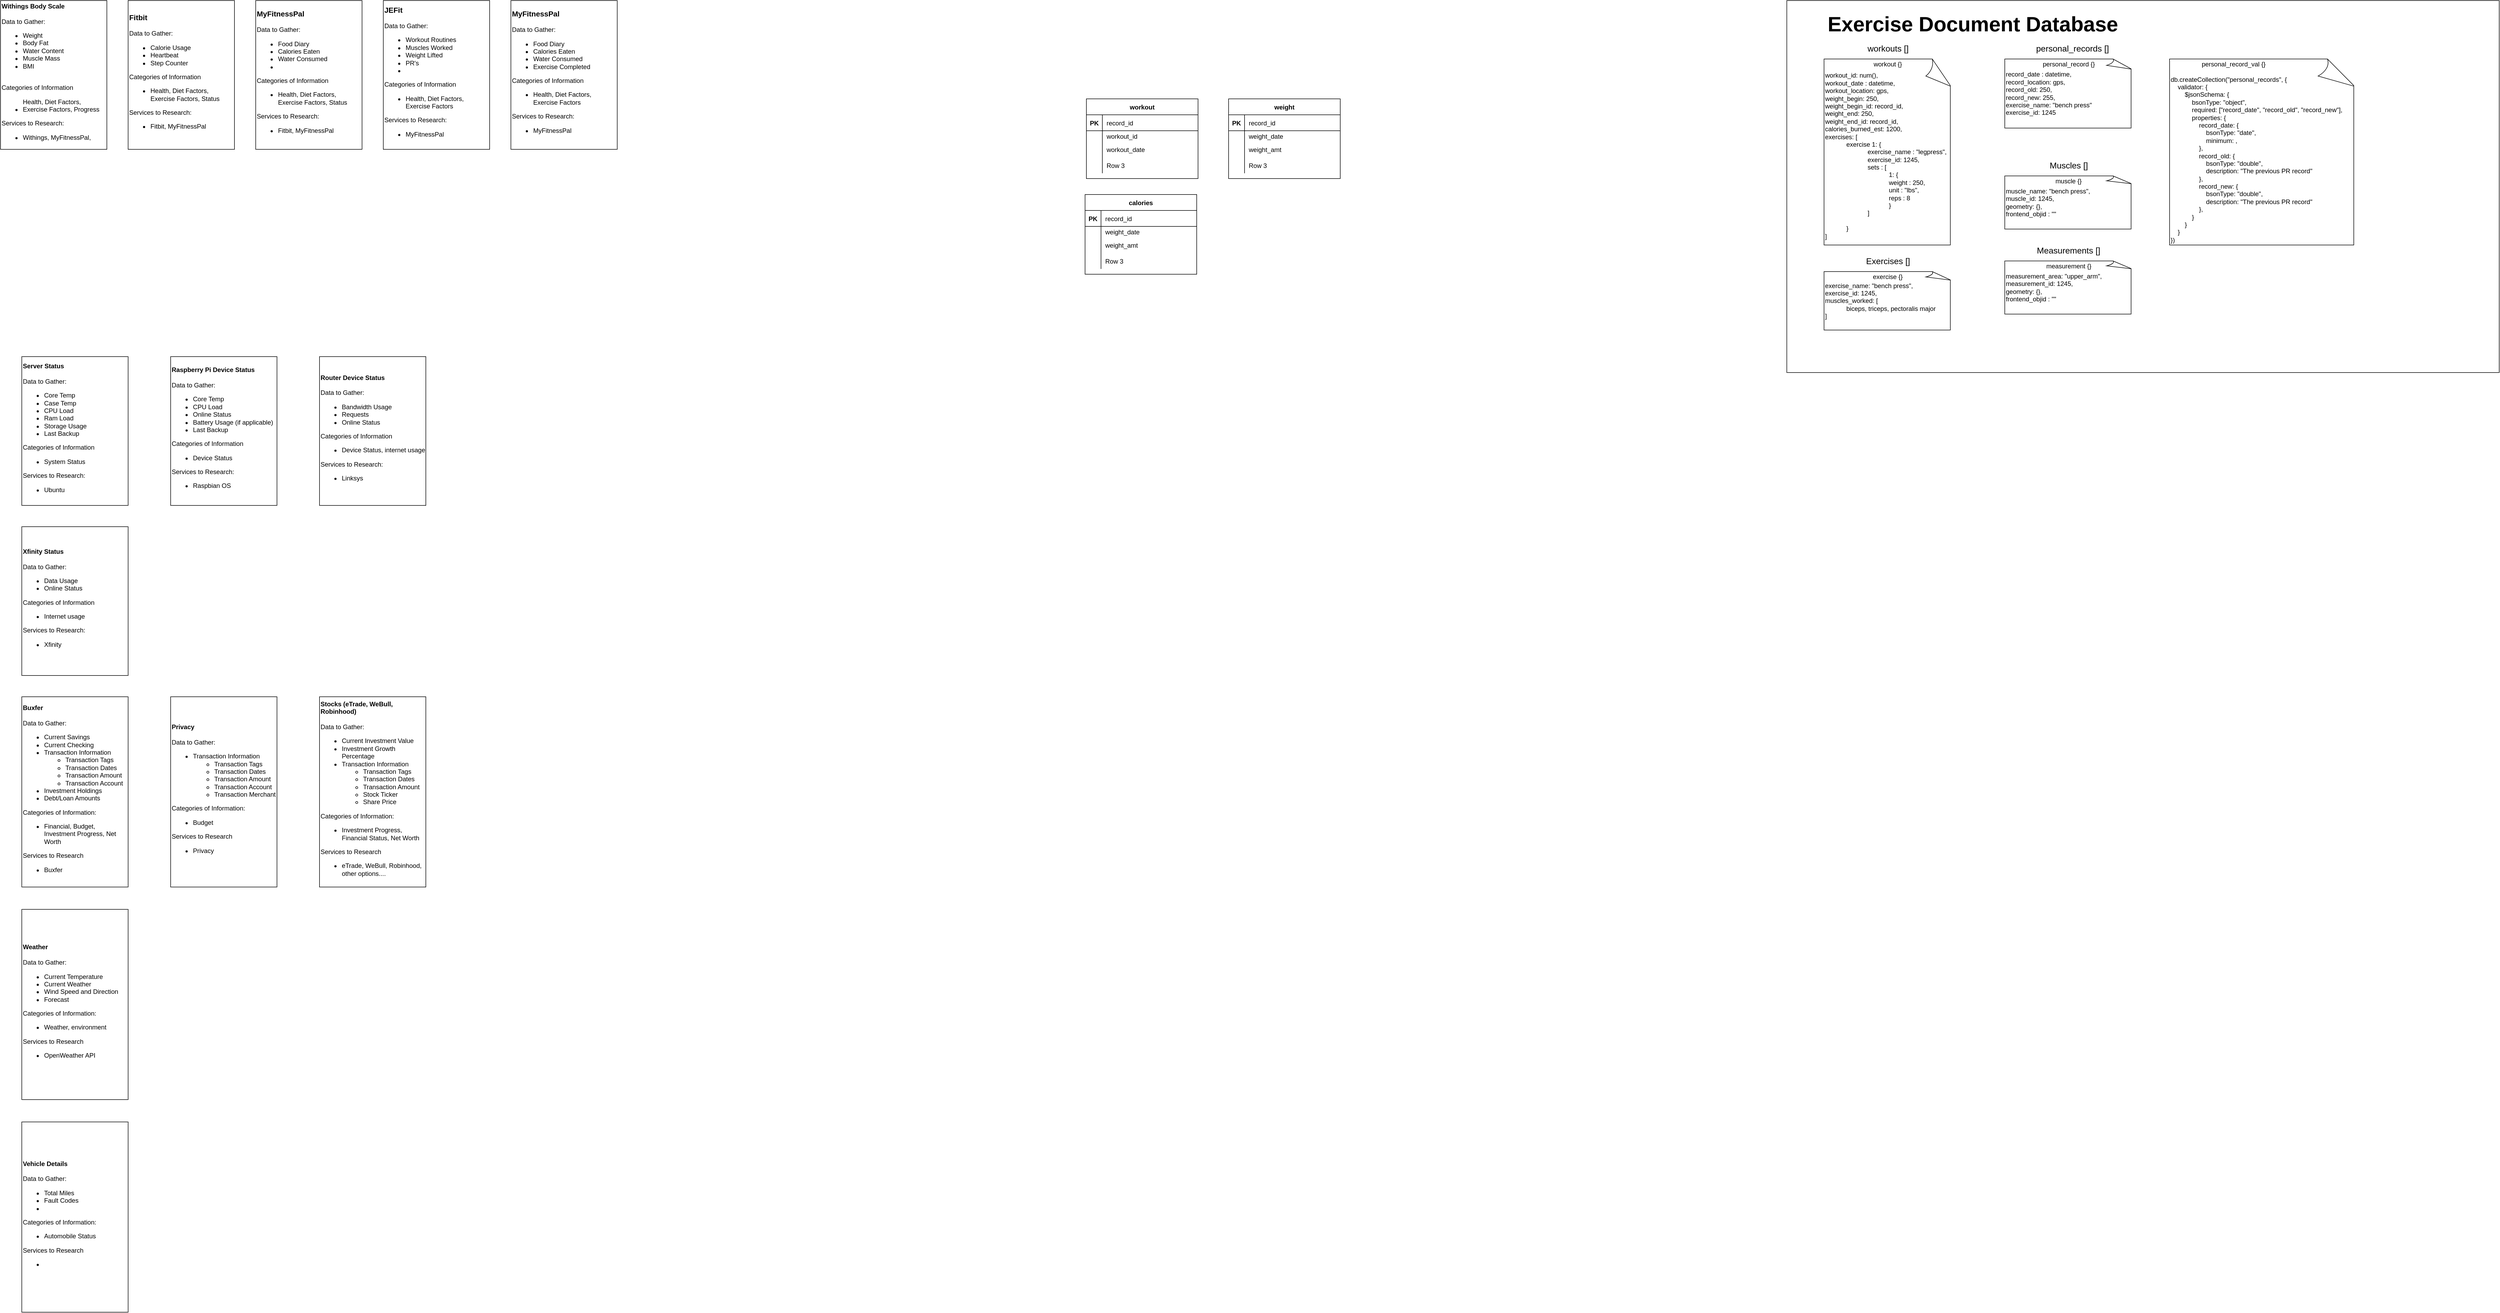 <mxfile version="14.1.5" type="github">
  <diagram id="chUx75y0vAaIqrl9WMwS" name="Page-1">
    <mxGraphModel dx="4103" dy="2082" grid="1" gridSize="10" guides="1" tooltips="1" connect="1" arrows="1" fold="1" page="1" pageScale="1" pageWidth="850" pageHeight="1100" math="0" shadow="0">
      <root>
        <mxCell id="0" />
        <mxCell id="1" parent="0" />
        <mxCell id="q16Zf56dlGf5BPqRnLZV-31" value="" style="rounded=0;whiteSpace=wrap;html=1;" parent="1" vertex="1">
          <mxGeometry x="840" y="-1080" width="1340" height="700" as="geometry" />
        </mxCell>
        <mxCell id="pdMdaDZCg8390fbRViB--1" value="&lt;font style=&quot;font-size: 12px&quot;&gt;&lt;b&gt;Withings Body Scale&lt;/b&gt;&lt;br&gt;&lt;br&gt;Data to Gather:&lt;br&gt;&lt;ul&gt;&lt;li&gt;&lt;font style=&quot;font-size: 12px&quot;&gt;Weight&lt;/font&gt;&lt;/li&gt;&lt;li&gt;Body Fat&lt;/li&gt;&lt;li&gt;Water Content&lt;/li&gt;&lt;li&gt;Muscle Mass&lt;/li&gt;&lt;li&gt;BMI&lt;/li&gt;&lt;/ul&gt;&lt;div&gt;&lt;br&gt;&lt;/div&gt;Categories&lt;span&gt;&amp;nbsp;of Information&lt;/span&gt;&lt;br&gt;&lt;div&gt;&lt;ul&gt;&lt;li&gt;&lt;font style=&quot;font-size: 12px&quot;&gt;&lt;div&gt;Health, Diet Factors, Exercise Factors, Progress&lt;/div&gt;&lt;/font&gt;&lt;/li&gt;&lt;/ul&gt;&lt;div&gt;Services to Research:&lt;/div&gt;&lt;/div&gt;&lt;div&gt;&lt;ul&gt;&lt;li&gt;&lt;font style=&quot;font-size: 12px&quot;&gt;&lt;div&gt;Withings, MyFitnessPal,&amp;nbsp;&lt;/div&gt;&lt;/font&gt;&lt;/li&gt;&lt;/ul&gt;&lt;/div&gt;&lt;/font&gt;" style="rounded=0;whiteSpace=wrap;html=1;align=left;" parent="1" vertex="1">
          <mxGeometry x="-2520" y="-1080" width="200" height="280" as="geometry" />
        </mxCell>
        <mxCell id="pdMdaDZCg8390fbRViB--2" value="&lt;b&gt;Buxfer&lt;br&gt;&lt;/b&gt;&lt;br&gt;Data to Gather:&lt;br&gt;&lt;ul&gt;&lt;li&gt;Current Savings&lt;/li&gt;&lt;li&gt;Current Checking&lt;/li&gt;&lt;li&gt;Transaction Information&lt;/li&gt;&lt;ul&gt;&lt;li&gt;Transaction Tags&lt;/li&gt;&lt;li&gt;Transaction Dates&lt;/li&gt;&lt;li&gt;Transaction Amount&lt;/li&gt;&lt;li&gt;Transaction Account&lt;/li&gt;&lt;/ul&gt;&lt;li&gt;Investment Holdings&lt;/li&gt;&lt;li&gt;Debt/Loan Amounts&lt;/li&gt;&lt;/ul&gt;&lt;div&gt;Categories of Information:&lt;/div&gt;&lt;div&gt;&lt;ul&gt;&lt;li&gt;Financial, Budget, Investment Progress, Net Worth&lt;/li&gt;&lt;/ul&gt;&lt;div&gt;Services to Research&lt;/div&gt;&lt;/div&gt;&lt;div&gt;&lt;ul&gt;&lt;li&gt;Buxfer&lt;/li&gt;&lt;/ul&gt;&lt;/div&gt;" style="rounded=0;whiteSpace=wrap;html=1;align=left;" parent="1" vertex="1">
          <mxGeometry x="-2480" y="230" width="200" height="358" as="geometry" />
        </mxCell>
        <mxCell id="pdMdaDZCg8390fbRViB--3" value="&lt;b&gt;&lt;font style=&quot;font-size: 14px&quot;&gt;Fitbit&lt;/font&gt;&lt;/b&gt;&lt;br&gt;&lt;br&gt;Data to Gather:&lt;br&gt;&lt;ul&gt;&lt;li&gt;Calorie Usage&lt;/li&gt;&lt;li&gt;Heartbeat&lt;/li&gt;&lt;li&gt;Step Counter&lt;/li&gt;&lt;/ul&gt;&lt;div&gt;Categories of Information&lt;/div&gt;&lt;div&gt;&lt;ul&gt;&lt;li&gt;Health, Diet Factors, Exercise Factors, Status&lt;/li&gt;&lt;/ul&gt;&lt;div&gt;Services to Research:&lt;/div&gt;&lt;/div&gt;&lt;div&gt;&lt;ul&gt;&lt;li&gt;Fitbit, MyFitnessPal&lt;/li&gt;&lt;/ul&gt;&lt;/div&gt;" style="rounded=0;whiteSpace=wrap;html=1;align=left;" parent="1" vertex="1">
          <mxGeometry x="-2280" y="-1080" width="200" height="280" as="geometry" />
        </mxCell>
        <mxCell id="q16Zf56dlGf5BPqRnLZV-1" value="&lt;b&gt;Privacy&lt;br&gt;&lt;/b&gt;&lt;br&gt;Data to Gather:&lt;br&gt;&lt;ul&gt;&lt;li&gt;Transaction Information&lt;/li&gt;&lt;ul&gt;&lt;li&gt;Transaction Tags&lt;/li&gt;&lt;li&gt;Transaction Dates&lt;/li&gt;&lt;li&gt;Transaction Amount&lt;/li&gt;&lt;li&gt;Transaction Account&lt;/li&gt;&lt;li&gt;Transaction Merchant&lt;/li&gt;&lt;/ul&gt;&lt;/ul&gt;&lt;div&gt;Categories of Information:&lt;/div&gt;&lt;div&gt;&lt;ul&gt;&lt;li&gt;Budget&lt;/li&gt;&lt;/ul&gt;&lt;div&gt;Services to Research&lt;/div&gt;&lt;/div&gt;&lt;div&gt;&lt;ul&gt;&lt;li&gt;Privacy&lt;/li&gt;&lt;/ul&gt;&lt;/div&gt;" style="rounded=0;whiteSpace=wrap;html=1;align=left;" parent="1" vertex="1">
          <mxGeometry x="-2200" y="230" width="200" height="358" as="geometry" />
        </mxCell>
        <mxCell id="q16Zf56dlGf5BPqRnLZV-2" value="&lt;b&gt;Stocks (eTrade, WeBull, Robinhood)&lt;br&gt;&lt;/b&gt;&lt;br&gt;Data to Gather:&lt;br&gt;&lt;ul&gt;&lt;li&gt;Current Investment Value&lt;/li&gt;&lt;li&gt;Investment Growth Percentage&lt;/li&gt;&lt;li&gt;Transaction Information&lt;/li&gt;&lt;ul&gt;&lt;li&gt;Transaction Tags&lt;/li&gt;&lt;li&gt;Transaction Dates&lt;/li&gt;&lt;li&gt;Transaction Amount&lt;/li&gt;&lt;li&gt;Stock Ticker&lt;/li&gt;&lt;li&gt;Share Price&lt;/li&gt;&lt;/ul&gt;&lt;/ul&gt;&lt;div&gt;Categories of Information:&lt;/div&gt;&lt;div&gt;&lt;ul&gt;&lt;li&gt;Investment Progress, Financial Status, Net Worth&lt;/li&gt;&lt;/ul&gt;&lt;div&gt;Services to Research&lt;/div&gt;&lt;/div&gt;&lt;div&gt;&lt;ul&gt;&lt;li&gt;eTrade, WeBull, Robinhood, other options....&lt;/li&gt;&lt;/ul&gt;&lt;/div&gt;" style="rounded=0;whiteSpace=wrap;html=1;align=left;" parent="1" vertex="1">
          <mxGeometry x="-1920" y="230" width="200" height="358" as="geometry" />
        </mxCell>
        <mxCell id="q16Zf56dlGf5BPqRnLZV-14" value="workout" style="shape=table;startSize=30;container=1;collapsible=1;childLayout=tableLayout;fixedRows=1;rowLines=0;fontStyle=1;align=center;resizeLast=1;" parent="1" vertex="1">
          <mxGeometry x="-477.5" y="-895" width="210" height="150" as="geometry" />
        </mxCell>
        <mxCell id="q16Zf56dlGf5BPqRnLZV-15" value="" style="shape=partialRectangle;collapsible=0;dropTarget=0;pointerEvents=0;fillColor=none;top=0;left=0;bottom=1;right=0;points=[[0,0.5],[1,0.5]];portConstraint=eastwest;" parent="q16Zf56dlGf5BPqRnLZV-14" vertex="1">
          <mxGeometry y="30" width="210" height="30" as="geometry" />
        </mxCell>
        <mxCell id="q16Zf56dlGf5BPqRnLZV-16" value="PK" style="shape=partialRectangle;connectable=0;fillColor=none;top=0;left=0;bottom=0;right=0;fontStyle=1;overflow=hidden;" parent="q16Zf56dlGf5BPqRnLZV-15" vertex="1">
          <mxGeometry width="30" height="30" as="geometry" />
        </mxCell>
        <mxCell id="q16Zf56dlGf5BPqRnLZV-17" value="record_id" style="shape=partialRectangle;connectable=0;fillColor=none;top=0;left=0;bottom=0;right=0;align=left;spacingLeft=6;fontStyle=0;overflow=hidden;" parent="q16Zf56dlGf5BPqRnLZV-15" vertex="1">
          <mxGeometry x="30" width="180" height="30" as="geometry" />
        </mxCell>
        <mxCell id="q16Zf56dlGf5BPqRnLZV-18" value="" style="shape=partialRectangle;collapsible=0;dropTarget=0;pointerEvents=0;fillColor=none;top=0;left=0;bottom=0;right=0;points=[[0,0.5],[1,0.5]];portConstraint=eastwest;" parent="q16Zf56dlGf5BPqRnLZV-14" vertex="1">
          <mxGeometry y="60" width="210" height="20" as="geometry" />
        </mxCell>
        <mxCell id="q16Zf56dlGf5BPqRnLZV-19" value="" style="shape=partialRectangle;connectable=0;fillColor=none;top=0;left=0;bottom=0;right=0;editable=1;overflow=hidden;" parent="q16Zf56dlGf5BPqRnLZV-18" vertex="1">
          <mxGeometry width="30" height="20" as="geometry" />
        </mxCell>
        <mxCell id="q16Zf56dlGf5BPqRnLZV-20" value="workout_id" style="shape=partialRectangle;connectable=0;fillColor=none;top=0;left=0;bottom=0;right=0;align=left;spacingLeft=6;overflow=hidden;" parent="q16Zf56dlGf5BPqRnLZV-18" vertex="1">
          <mxGeometry x="30" width="180" height="20" as="geometry" />
        </mxCell>
        <mxCell id="q16Zf56dlGf5BPqRnLZV-21" value="" style="shape=partialRectangle;collapsible=0;dropTarget=0;pointerEvents=0;fillColor=none;top=0;left=0;bottom=0;right=0;points=[[0,0.5],[1,0.5]];portConstraint=eastwest;" parent="q16Zf56dlGf5BPqRnLZV-14" vertex="1">
          <mxGeometry y="80" width="210" height="30" as="geometry" />
        </mxCell>
        <mxCell id="q16Zf56dlGf5BPqRnLZV-22" value="" style="shape=partialRectangle;connectable=0;fillColor=none;top=0;left=0;bottom=0;right=0;editable=1;overflow=hidden;" parent="q16Zf56dlGf5BPqRnLZV-21" vertex="1">
          <mxGeometry width="30" height="30" as="geometry" />
        </mxCell>
        <mxCell id="q16Zf56dlGf5BPqRnLZV-23" value="workout_date" style="shape=partialRectangle;connectable=0;fillColor=none;top=0;left=0;bottom=0;right=0;align=left;spacingLeft=6;overflow=hidden;" parent="q16Zf56dlGf5BPqRnLZV-21" vertex="1">
          <mxGeometry x="30" width="180" height="30" as="geometry" />
        </mxCell>
        <mxCell id="q16Zf56dlGf5BPqRnLZV-24" value="" style="shape=partialRectangle;collapsible=0;dropTarget=0;pointerEvents=0;fillColor=none;top=0;left=0;bottom=0;right=0;points=[[0,0.5],[1,0.5]];portConstraint=eastwest;" parent="q16Zf56dlGf5BPqRnLZV-14" vertex="1">
          <mxGeometry y="110" width="210" height="30" as="geometry" />
        </mxCell>
        <mxCell id="q16Zf56dlGf5BPqRnLZV-25" value="" style="shape=partialRectangle;connectable=0;fillColor=none;top=0;left=0;bottom=0;right=0;editable=1;overflow=hidden;" parent="q16Zf56dlGf5BPqRnLZV-24" vertex="1">
          <mxGeometry width="30" height="30" as="geometry" />
        </mxCell>
        <mxCell id="q16Zf56dlGf5BPqRnLZV-26" value="Row 3" style="shape=partialRectangle;connectable=0;fillColor=none;top=0;left=0;bottom=0;right=0;align=left;spacingLeft=6;overflow=hidden;" parent="q16Zf56dlGf5BPqRnLZV-24" vertex="1">
          <mxGeometry x="30" width="180" height="30" as="geometry" />
        </mxCell>
        <mxCell id="SeCbNaXoQ8edI2SBsPrC-1" value="weight" style="shape=table;startSize=30;container=1;collapsible=1;childLayout=tableLayout;fixedRows=1;rowLines=0;fontStyle=1;align=center;resizeLast=1;" parent="1" vertex="1">
          <mxGeometry x="-210" y="-895" width="210" height="150" as="geometry" />
        </mxCell>
        <mxCell id="SeCbNaXoQ8edI2SBsPrC-2" value="" style="shape=partialRectangle;collapsible=0;dropTarget=0;pointerEvents=0;fillColor=none;top=0;left=0;bottom=1;right=0;points=[[0,0.5],[1,0.5]];portConstraint=eastwest;" parent="SeCbNaXoQ8edI2SBsPrC-1" vertex="1">
          <mxGeometry y="30" width="210" height="30" as="geometry" />
        </mxCell>
        <mxCell id="SeCbNaXoQ8edI2SBsPrC-3" value="PK" style="shape=partialRectangle;connectable=0;fillColor=none;top=0;left=0;bottom=0;right=0;fontStyle=1;overflow=hidden;" parent="SeCbNaXoQ8edI2SBsPrC-2" vertex="1">
          <mxGeometry width="30" height="30" as="geometry" />
        </mxCell>
        <mxCell id="SeCbNaXoQ8edI2SBsPrC-4" value="record_id" style="shape=partialRectangle;connectable=0;fillColor=none;top=0;left=0;bottom=0;right=0;align=left;spacingLeft=6;fontStyle=0;overflow=hidden;" parent="SeCbNaXoQ8edI2SBsPrC-2" vertex="1">
          <mxGeometry x="30" width="180" height="30" as="geometry" />
        </mxCell>
        <mxCell id="SeCbNaXoQ8edI2SBsPrC-5" value="" style="shape=partialRectangle;collapsible=0;dropTarget=0;pointerEvents=0;fillColor=none;top=0;left=0;bottom=0;right=0;points=[[0,0.5],[1,0.5]];portConstraint=eastwest;" parent="SeCbNaXoQ8edI2SBsPrC-1" vertex="1">
          <mxGeometry y="60" width="210" height="20" as="geometry" />
        </mxCell>
        <mxCell id="SeCbNaXoQ8edI2SBsPrC-6" value="" style="shape=partialRectangle;connectable=0;fillColor=none;top=0;left=0;bottom=0;right=0;editable=1;overflow=hidden;" parent="SeCbNaXoQ8edI2SBsPrC-5" vertex="1">
          <mxGeometry width="30" height="20" as="geometry" />
        </mxCell>
        <mxCell id="SeCbNaXoQ8edI2SBsPrC-7" value="weight_date" style="shape=partialRectangle;connectable=0;fillColor=none;top=0;left=0;bottom=0;right=0;align=left;spacingLeft=6;overflow=hidden;" parent="SeCbNaXoQ8edI2SBsPrC-5" vertex="1">
          <mxGeometry x="30" width="180" height="20" as="geometry" />
        </mxCell>
        <mxCell id="SeCbNaXoQ8edI2SBsPrC-8" value="" style="shape=partialRectangle;collapsible=0;dropTarget=0;pointerEvents=0;fillColor=none;top=0;left=0;bottom=0;right=0;points=[[0,0.5],[1,0.5]];portConstraint=eastwest;" parent="SeCbNaXoQ8edI2SBsPrC-1" vertex="1">
          <mxGeometry y="80" width="210" height="30" as="geometry" />
        </mxCell>
        <mxCell id="SeCbNaXoQ8edI2SBsPrC-9" value="" style="shape=partialRectangle;connectable=0;fillColor=none;top=0;left=0;bottom=0;right=0;editable=1;overflow=hidden;" parent="SeCbNaXoQ8edI2SBsPrC-8" vertex="1">
          <mxGeometry width="30" height="30" as="geometry" />
        </mxCell>
        <mxCell id="SeCbNaXoQ8edI2SBsPrC-10" value="weight_amt" style="shape=partialRectangle;connectable=0;fillColor=none;top=0;left=0;bottom=0;right=0;align=left;spacingLeft=6;overflow=hidden;" parent="SeCbNaXoQ8edI2SBsPrC-8" vertex="1">
          <mxGeometry x="30" width="180" height="30" as="geometry" />
        </mxCell>
        <mxCell id="SeCbNaXoQ8edI2SBsPrC-11" value="" style="shape=partialRectangle;collapsible=0;dropTarget=0;pointerEvents=0;fillColor=none;top=0;left=0;bottom=0;right=0;points=[[0,0.5],[1,0.5]];portConstraint=eastwest;" parent="SeCbNaXoQ8edI2SBsPrC-1" vertex="1">
          <mxGeometry y="110" width="210" height="30" as="geometry" />
        </mxCell>
        <mxCell id="SeCbNaXoQ8edI2SBsPrC-12" value="" style="shape=partialRectangle;connectable=0;fillColor=none;top=0;left=0;bottom=0;right=0;editable=1;overflow=hidden;" parent="SeCbNaXoQ8edI2SBsPrC-11" vertex="1">
          <mxGeometry width="30" height="30" as="geometry" />
        </mxCell>
        <mxCell id="SeCbNaXoQ8edI2SBsPrC-13" value="Row 3" style="shape=partialRectangle;connectable=0;fillColor=none;top=0;left=0;bottom=0;right=0;align=left;spacingLeft=6;overflow=hidden;" parent="SeCbNaXoQ8edI2SBsPrC-11" vertex="1">
          <mxGeometry x="30" width="180" height="30" as="geometry" />
        </mxCell>
        <mxCell id="q16Zf56dlGf5BPqRnLZV-3" value="&lt;b&gt;Weather&lt;br&gt;&lt;/b&gt;&lt;br&gt;Data to Gather:&lt;br&gt;&lt;ul&gt;&lt;li&gt;Current Temperature&lt;/li&gt;&lt;li&gt;Current Weather&lt;/li&gt;&lt;li&gt;Wind Speed and Direction&lt;/li&gt;&lt;li&gt;Forecast&lt;/li&gt;&lt;/ul&gt;&lt;div&gt;Categories of Information:&lt;/div&gt;&lt;div&gt;&lt;ul&gt;&lt;li&gt;Weather, environment&lt;/li&gt;&lt;/ul&gt;&lt;div&gt;Services to Research&lt;/div&gt;&lt;/div&gt;&lt;div&gt;&lt;ul&gt;&lt;li&gt;OpenWeather API&lt;/li&gt;&lt;/ul&gt;&lt;/div&gt;" style="rounded=0;whiteSpace=wrap;html=1;align=left;" parent="1" vertex="1">
          <mxGeometry x="-2480" y="630" width="200" height="358" as="geometry" />
        </mxCell>
        <mxCell id="SeCbNaXoQ8edI2SBsPrC-14" value="calories" style="shape=table;startSize=30;container=1;collapsible=1;childLayout=tableLayout;fixedRows=1;rowLines=0;fontStyle=1;align=center;resizeLast=1;" parent="1" vertex="1">
          <mxGeometry x="-480" y="-715" width="210" height="150" as="geometry" />
        </mxCell>
        <mxCell id="SeCbNaXoQ8edI2SBsPrC-15" value="" style="shape=partialRectangle;collapsible=0;dropTarget=0;pointerEvents=0;fillColor=none;top=0;left=0;bottom=1;right=0;points=[[0,0.5],[1,0.5]];portConstraint=eastwest;" parent="SeCbNaXoQ8edI2SBsPrC-14" vertex="1">
          <mxGeometry y="30" width="210" height="30" as="geometry" />
        </mxCell>
        <mxCell id="SeCbNaXoQ8edI2SBsPrC-16" value="PK" style="shape=partialRectangle;connectable=0;fillColor=none;top=0;left=0;bottom=0;right=0;fontStyle=1;overflow=hidden;" parent="SeCbNaXoQ8edI2SBsPrC-15" vertex="1">
          <mxGeometry width="30" height="30" as="geometry" />
        </mxCell>
        <mxCell id="SeCbNaXoQ8edI2SBsPrC-17" value="record_id" style="shape=partialRectangle;connectable=0;fillColor=none;top=0;left=0;bottom=0;right=0;align=left;spacingLeft=6;fontStyle=0;overflow=hidden;" parent="SeCbNaXoQ8edI2SBsPrC-15" vertex="1">
          <mxGeometry x="30" width="180" height="30" as="geometry" />
        </mxCell>
        <mxCell id="SeCbNaXoQ8edI2SBsPrC-18" value="" style="shape=partialRectangle;collapsible=0;dropTarget=0;pointerEvents=0;fillColor=none;top=0;left=0;bottom=0;right=0;points=[[0,0.5],[1,0.5]];portConstraint=eastwest;" parent="SeCbNaXoQ8edI2SBsPrC-14" vertex="1">
          <mxGeometry y="60" width="210" height="20" as="geometry" />
        </mxCell>
        <mxCell id="SeCbNaXoQ8edI2SBsPrC-19" value="" style="shape=partialRectangle;connectable=0;fillColor=none;top=0;left=0;bottom=0;right=0;editable=1;overflow=hidden;" parent="SeCbNaXoQ8edI2SBsPrC-18" vertex="1">
          <mxGeometry width="30" height="20" as="geometry" />
        </mxCell>
        <mxCell id="SeCbNaXoQ8edI2SBsPrC-20" value="weight_date" style="shape=partialRectangle;connectable=0;fillColor=none;top=0;left=0;bottom=0;right=0;align=left;spacingLeft=6;overflow=hidden;" parent="SeCbNaXoQ8edI2SBsPrC-18" vertex="1">
          <mxGeometry x="30" width="180" height="20" as="geometry" />
        </mxCell>
        <mxCell id="SeCbNaXoQ8edI2SBsPrC-21" value="" style="shape=partialRectangle;collapsible=0;dropTarget=0;pointerEvents=0;fillColor=none;top=0;left=0;bottom=0;right=0;points=[[0,0.5],[1,0.5]];portConstraint=eastwest;" parent="SeCbNaXoQ8edI2SBsPrC-14" vertex="1">
          <mxGeometry y="80" width="210" height="30" as="geometry" />
        </mxCell>
        <mxCell id="SeCbNaXoQ8edI2SBsPrC-22" value="" style="shape=partialRectangle;connectable=0;fillColor=none;top=0;left=0;bottom=0;right=0;editable=1;overflow=hidden;" parent="SeCbNaXoQ8edI2SBsPrC-21" vertex="1">
          <mxGeometry width="30" height="30" as="geometry" />
        </mxCell>
        <mxCell id="SeCbNaXoQ8edI2SBsPrC-23" value="weight_amt" style="shape=partialRectangle;connectable=0;fillColor=none;top=0;left=0;bottom=0;right=0;align=left;spacingLeft=6;overflow=hidden;" parent="SeCbNaXoQ8edI2SBsPrC-21" vertex="1">
          <mxGeometry x="30" width="180" height="30" as="geometry" />
        </mxCell>
        <mxCell id="SeCbNaXoQ8edI2SBsPrC-24" value="" style="shape=partialRectangle;collapsible=0;dropTarget=0;pointerEvents=0;fillColor=none;top=0;left=0;bottom=0;right=0;points=[[0,0.5],[1,0.5]];portConstraint=eastwest;" parent="SeCbNaXoQ8edI2SBsPrC-14" vertex="1">
          <mxGeometry y="110" width="210" height="30" as="geometry" />
        </mxCell>
        <mxCell id="SeCbNaXoQ8edI2SBsPrC-25" value="" style="shape=partialRectangle;connectable=0;fillColor=none;top=0;left=0;bottom=0;right=0;editable=1;overflow=hidden;" parent="SeCbNaXoQ8edI2SBsPrC-24" vertex="1">
          <mxGeometry width="30" height="30" as="geometry" />
        </mxCell>
        <mxCell id="SeCbNaXoQ8edI2SBsPrC-26" value="Row 3" style="shape=partialRectangle;connectable=0;fillColor=none;top=0;left=0;bottom=0;right=0;align=left;spacingLeft=6;overflow=hidden;" parent="SeCbNaXoQ8edI2SBsPrC-24" vertex="1">
          <mxGeometry x="30" width="180" height="30" as="geometry" />
        </mxCell>
        <mxCell id="q16Zf56dlGf5BPqRnLZV-4" value="&lt;b&gt;Vehicle Details&lt;br&gt;&lt;/b&gt;&lt;br&gt;Data to Gather:&lt;br&gt;&lt;ul&gt;&lt;li&gt;Total Miles&lt;/li&gt;&lt;li&gt;Fault Codes&lt;/li&gt;&lt;li&gt;&lt;br&gt;&lt;/li&gt;&lt;/ul&gt;&lt;div&gt;Categories of Information:&lt;/div&gt;&lt;div&gt;&lt;ul&gt;&lt;li&gt;Automobile Status&lt;/li&gt;&lt;/ul&gt;&lt;div&gt;Services to Research&lt;/div&gt;&lt;/div&gt;&lt;div&gt;&lt;ul&gt;&lt;li&gt;&lt;br&gt;&lt;/li&gt;&lt;/ul&gt;&lt;/div&gt;" style="rounded=0;whiteSpace=wrap;html=1;align=left;" parent="1" vertex="1">
          <mxGeometry x="-2480" y="1030" width="200" height="358" as="geometry" />
        </mxCell>
        <mxCell id="q16Zf56dlGf5BPqRnLZV-5" value="&lt;font style=&quot;font-size: 12px&quot;&gt;&lt;b&gt;Server Status&lt;/b&gt;&lt;br&gt;&lt;br&gt;Data to Gather:&lt;br&gt;&lt;ul&gt;&lt;li&gt;Core Temp&lt;/li&gt;&lt;li&gt;Case Temp&lt;/li&gt;&lt;li&gt;CPU Load&lt;/li&gt;&lt;li&gt;Ram Load&lt;/li&gt;&lt;li&gt;Storage Usage&lt;/li&gt;&lt;li&gt;Last Backup&lt;/li&gt;&lt;/ul&gt;Categories&lt;span&gt;&amp;nbsp;of Information&lt;/span&gt;&lt;br&gt;&lt;div&gt;&lt;ul&gt;&lt;li&gt;&lt;font style=&quot;font-size: 12px&quot;&gt;&lt;div&gt;System Status&lt;/div&gt;&lt;/font&gt;&lt;/li&gt;&lt;/ul&gt;&lt;div&gt;Services to Research:&lt;/div&gt;&lt;/div&gt;&lt;div&gt;&lt;ul&gt;&lt;li&gt;&lt;font style=&quot;font-size: 12px&quot;&gt;Ubuntu&lt;/font&gt;&lt;/li&gt;&lt;/ul&gt;&lt;/div&gt;&lt;/font&gt;" style="rounded=0;whiteSpace=wrap;html=1;align=left;" parent="1" vertex="1">
          <mxGeometry x="-2480" y="-410" width="200" height="280" as="geometry" />
        </mxCell>
        <mxCell id="q16Zf56dlGf5BPqRnLZV-6" value="&lt;font style=&quot;font-size: 12px&quot;&gt;&lt;b&gt;Raspberry Pi Device Status&lt;/b&gt;&lt;br&gt;&lt;br&gt;Data to Gather:&lt;br&gt;&lt;ul&gt;&lt;li&gt;Core Temp&lt;/li&gt;&lt;li&gt;CPU Load&lt;/li&gt;&lt;li&gt;Online Status&lt;/li&gt;&lt;li&gt;Battery Usage (if applicable)&lt;/li&gt;&lt;li&gt;Last Backup&lt;/li&gt;&lt;/ul&gt;Categories&lt;span&gt;&amp;nbsp;of Information&lt;/span&gt;&lt;br&gt;&lt;div&gt;&lt;ul&gt;&lt;li&gt;&lt;font style=&quot;font-size: 12px&quot;&gt;Device Status&lt;/font&gt;&lt;/li&gt;&lt;/ul&gt;&lt;div&gt;Services to Research:&lt;/div&gt;&lt;/div&gt;&lt;div&gt;&lt;ul&gt;&lt;li&gt;&lt;font style=&quot;font-size: 12px&quot;&gt;Raspbian OS&lt;/font&gt;&lt;/li&gt;&lt;/ul&gt;&lt;/div&gt;&lt;/font&gt;" style="rounded=0;whiteSpace=wrap;html=1;align=left;" parent="1" vertex="1">
          <mxGeometry x="-2200" y="-410" width="200" height="280" as="geometry" />
        </mxCell>
        <mxCell id="q16Zf56dlGf5BPqRnLZV-7" value="&lt;font style=&quot;font-size: 12px&quot;&gt;&lt;b&gt;Router Device Status&lt;/b&gt;&lt;br&gt;&lt;br&gt;Data to Gather:&lt;br&gt;&lt;ul&gt;&lt;li&gt;Bandwidth Usage&lt;/li&gt;&lt;li&gt;Requests&lt;/li&gt;&lt;li&gt;Online Status&lt;/li&gt;&lt;/ul&gt;Categories&lt;span&gt;&amp;nbsp;of Information&lt;/span&gt;&lt;br&gt;&lt;div&gt;&lt;ul&gt;&lt;li&gt;&lt;font style=&quot;font-size: 12px&quot;&gt;Device Status, internet usage&lt;/font&gt;&lt;/li&gt;&lt;/ul&gt;&lt;div&gt;Services to Research:&lt;/div&gt;&lt;/div&gt;&lt;div&gt;&lt;ul&gt;&lt;li&gt;&lt;font style=&quot;font-size: 12px&quot;&gt;Linksys&lt;/font&gt;&lt;/li&gt;&lt;/ul&gt;&lt;/div&gt;&lt;/font&gt;" style="rounded=0;whiteSpace=wrap;html=1;align=left;" parent="1" vertex="1">
          <mxGeometry x="-1920" y="-410" width="200" height="280" as="geometry" />
        </mxCell>
        <mxCell id="q16Zf56dlGf5BPqRnLZV-8" value="&lt;font style=&quot;font-size: 12px&quot;&gt;&lt;b&gt;Xfinity Status&lt;/b&gt;&lt;br&gt;&lt;br&gt;Data to Gather:&lt;br&gt;&lt;ul&gt;&lt;li&gt;Data Usage&lt;/li&gt;&lt;li&gt;Online Status&lt;/li&gt;&lt;/ul&gt;Categories&lt;span&gt;&amp;nbsp;of Information&lt;/span&gt;&lt;br&gt;&lt;div&gt;&lt;ul&gt;&lt;li&gt;&lt;font style=&quot;font-size: 12px&quot;&gt;Internet usage&lt;/font&gt;&lt;/li&gt;&lt;/ul&gt;&lt;div&gt;Services to Research:&lt;/div&gt;&lt;/div&gt;&lt;div&gt;&lt;ul&gt;&lt;li&gt;&lt;font style=&quot;font-size: 12px&quot;&gt;Xfinity&lt;/font&gt;&lt;/li&gt;&lt;/ul&gt;&lt;/div&gt;&lt;/font&gt;" style="rounded=0;whiteSpace=wrap;html=1;align=left;" parent="1" vertex="1">
          <mxGeometry x="-2480" y="-90" width="200" height="280" as="geometry" />
        </mxCell>
        <mxCell id="q16Zf56dlGf5BPqRnLZV-9" value="&lt;span style=&quot;font-size: 14px&quot;&gt;&lt;b&gt;MyFitnessPal&lt;br&gt;&lt;/b&gt;&lt;/span&gt;&lt;br&gt;Data to Gather:&lt;br&gt;&lt;ul&gt;&lt;li&gt;Food Diary&lt;/li&gt;&lt;li&gt;Calories Eaten&lt;/li&gt;&lt;li&gt;Water Consumed&lt;/li&gt;&lt;li&gt;&lt;br&gt;&lt;/li&gt;&lt;/ul&gt;&lt;div&gt;Categories of Information&lt;/div&gt;&lt;div&gt;&lt;ul&gt;&lt;li&gt;Health, Diet Factors, Exercise Factors, Status&lt;/li&gt;&lt;/ul&gt;&lt;div&gt;Services to Research:&lt;/div&gt;&lt;/div&gt;&lt;div&gt;&lt;ul&gt;&lt;li&gt;Fitbit, MyFitnessPal&lt;/li&gt;&lt;/ul&gt;&lt;/div&gt;" style="rounded=0;whiteSpace=wrap;html=1;align=left;" parent="1" vertex="1">
          <mxGeometry x="-2040" y="-1080" width="200" height="280" as="geometry" />
        </mxCell>
        <mxCell id="q16Zf56dlGf5BPqRnLZV-10" value="&lt;span style=&quot;font-size: 14px&quot;&gt;&lt;b&gt;MyFitnessPal&lt;br&gt;&lt;/b&gt;&lt;/span&gt;&lt;br&gt;Data to Gather:&lt;br&gt;&lt;ul&gt;&lt;li&gt;Food Diary&lt;/li&gt;&lt;li&gt;Calories Eaten&lt;/li&gt;&lt;li&gt;Water Consumed&lt;/li&gt;&lt;li&gt;Exercise Completed&lt;/li&gt;&lt;/ul&gt;&lt;div&gt;Categories of Information&lt;/div&gt;&lt;div&gt;&lt;ul&gt;&lt;li&gt;Health, Diet Factors, Exercise Factors&lt;/li&gt;&lt;/ul&gt;&lt;div&gt;Services to Research:&lt;/div&gt;&lt;/div&gt;&lt;div&gt;&lt;ul&gt;&lt;li&gt;MyFitnessPal&lt;/li&gt;&lt;/ul&gt;&lt;/div&gt;" style="rounded=0;whiteSpace=wrap;html=1;align=left;" parent="1" vertex="1">
          <mxGeometry x="-1560" y="-1080" width="200" height="280" as="geometry" />
        </mxCell>
        <mxCell id="q16Zf56dlGf5BPqRnLZV-11" value="&lt;span style=&quot;font-size: 14px&quot;&gt;&lt;b&gt;JEFit&lt;br&gt;&lt;/b&gt;&lt;/span&gt;&lt;br&gt;Data to Gather:&lt;br&gt;&lt;ul&gt;&lt;li&gt;Workout Routines&lt;/li&gt;&lt;li&gt;Muscles Worked&lt;/li&gt;&lt;li&gt;Weight Lifted&lt;/li&gt;&lt;li&gt;PR&#39;s&lt;/li&gt;&lt;li&gt;&lt;br&gt;&lt;/li&gt;&lt;/ul&gt;&lt;div&gt;Categories of Information&lt;/div&gt;&lt;div&gt;&lt;ul&gt;&lt;li&gt;Health, Diet Factors, Exercise Factors&lt;/li&gt;&lt;/ul&gt;&lt;div&gt;Services to Research:&lt;/div&gt;&lt;/div&gt;&lt;div&gt;&lt;ul&gt;&lt;li&gt;MyFitnessPal&lt;/li&gt;&lt;/ul&gt;&lt;/div&gt;" style="rounded=0;whiteSpace=wrap;html=1;align=left;" parent="1" vertex="1">
          <mxGeometry x="-1800" y="-1080" width="200" height="280" as="geometry" />
        </mxCell>
        <mxCell id="q16Zf56dlGf5BPqRnLZV-27" value="&lt;br&gt;workout_id: num(),&lt;br&gt;workout_date : datetime,&lt;br&gt;workout_location: gps,&lt;br&gt;weight_begin: 250,&lt;br&gt;weight_begin_id: record_id,&lt;br&gt;weight_end: 250,&lt;br&gt;weight_end_id: record_id,&lt;br&gt;calories_burned_est: 1200,&lt;br&gt;exercises: [&lt;br&gt;&lt;blockquote style=&quot;margin: 0 0 0 40px ; border: none ; padding: 0px&quot;&gt;exercise 1: {&lt;/blockquote&gt;&lt;blockquote style=&quot;margin: 0 0 0 40px ; border: none ; padding: 0px&quot;&gt;&lt;blockquote style=&quot;margin: 0 0 0 40px ; border: none ; padding: 0px&quot;&gt;exercise_name : &quot;legpress&quot;,&lt;/blockquote&gt;&lt;blockquote style=&quot;margin: 0 0 0 40px ; border: none ; padding: 0px&quot;&gt;exercise_id: 1245,&lt;/blockquote&gt;&lt;blockquote style=&quot;margin: 0 0 0 40px ; border: none ; padding: 0px&quot;&gt;sets : [&lt;/blockquote&gt;&lt;/blockquote&gt;&lt;blockquote style=&quot;margin: 0 0 0 40px ; border: none ; padding: 0px&quot;&gt;&lt;blockquote style=&quot;margin: 0 0 0 40px ; border: none ; padding: 0px&quot;&gt;&lt;blockquote style=&quot;margin: 0 0 0 40px ; border: none ; padding: 0px&quot;&gt;1: {&lt;/blockquote&gt;&lt;blockquote style=&quot;margin: 0 0 0 40px ; border: none ; padding: 0px&quot;&gt;weight : 250,&lt;/blockquote&gt;&lt;blockquote style=&quot;margin: 0 0 0 40px ; border: none ; padding: 0px&quot;&gt;unit : &quot;lbs&quot;,&lt;/blockquote&gt;&lt;blockquote style=&quot;margin: 0 0 0 40px ; border: none ; padding: 0px&quot;&gt;reps : 8&lt;/blockquote&gt;&lt;blockquote style=&quot;margin: 0 0 0 40px ; border: none ; padding: 0px&quot;&gt;}&lt;/blockquote&gt;&lt;/blockquote&gt;&lt;/blockquote&gt;&lt;blockquote style=&quot;margin: 0 0 0 40px ; border: none ; padding: 0px&quot;&gt;&lt;blockquote style=&quot;margin: 0 0 0 40px ; border: none ; padding: 0px&quot;&gt;]&lt;/blockquote&gt;&lt;/blockquote&gt;&lt;blockquote style=&quot;margin: 0 0 0 40px ; border: none ; padding: 0px&quot;&gt;&lt;blockquote style=&quot;margin: 0 0 0 40px ; border: none ; padding: 0px&quot;&gt;&lt;br&gt;&lt;/blockquote&gt;&lt;/blockquote&gt;&lt;blockquote style=&quot;margin: 0 0 0 40px ; border: none ; padding: 0px&quot;&gt;}&lt;/blockquote&gt;&lt;blockquote style=&quot;margin: 0 0 0 40px ; border: none ; padding: 0px&quot;&gt;&lt;blockquote style=&quot;margin: 0 0 0 40px ; border: none ; padding: 0px&quot;&gt;&lt;/blockquote&gt;&lt;/blockquote&gt;&lt;blockquote style=&quot;margin: 0 0 0 40px ; border: none ; padding: 0px&quot;&gt;&lt;blockquote style=&quot;margin: 0 0 0 40px ; border: none ; padding: 0px&quot;&gt;&lt;/blockquote&gt;&lt;/blockquote&gt;]" style="whiteSpace=wrap;html=1;shape=mxgraph.basic.document;align=left;" parent="1" vertex="1">
          <mxGeometry x="910" y="-970" width="240" height="350" as="geometry" />
        </mxCell>
        <mxCell id="q16Zf56dlGf5BPqRnLZV-32" value="&lt;font style=&quot;font-size: 39px&quot;&gt;&lt;b&gt;Exercise Document Database&lt;/b&gt;&lt;/font&gt;" style="text;html=1;strokeColor=none;fillColor=none;align=center;verticalAlign=middle;whiteSpace=wrap;rounded=0;" parent="1" vertex="1">
          <mxGeometry x="880" y="-1060" width="620" height="50" as="geometry" />
        </mxCell>
        <mxCell id="q16Zf56dlGf5BPqRnLZV-33" value="record_date : datetime,&lt;br&gt;record_location: gps,&lt;br&gt;record_old: 250,&lt;br&gt;record_new: 255,&lt;br&gt;exercise_name: &quot;bench press&quot;&lt;br&gt;exercise_id: 1245&lt;br&gt;" style="whiteSpace=wrap;html=1;shape=mxgraph.basic.document;align=left;" parent="1" vertex="1">
          <mxGeometry x="1250" y="-970" width="240" height="130" as="geometry" />
        </mxCell>
        <mxCell id="q16Zf56dlGf5BPqRnLZV-34" value="workout {}" style="text;html=1;strokeColor=none;fillColor=none;align=center;verticalAlign=middle;whiteSpace=wrap;rounded=0;" parent="1" vertex="1">
          <mxGeometry x="995" y="-970" width="70" height="20" as="geometry" />
        </mxCell>
        <mxCell id="q16Zf56dlGf5BPqRnLZV-29" value="personal_record {}" style="text;html=1;strokeColor=none;fillColor=none;align=center;verticalAlign=middle;whiteSpace=wrap;rounded=0;" parent="1" vertex="1">
          <mxGeometry x="1317.5" y="-970" width="105" height="20" as="geometry" />
        </mxCell>
        <mxCell id="q16Zf56dlGf5BPqRnLZV-36" value="exercise_name: &quot;bench press&quot;,&lt;br&gt;exercise_id: 1245,&lt;br&gt;muscles_worked: [&lt;br&gt;&lt;blockquote style=&quot;margin: 0 0 0 40px ; border: none ; padding: 0px&quot;&gt;biceps, triceps, pectoralis major&lt;/blockquote&gt;]" style="whiteSpace=wrap;html=1;shape=mxgraph.basic.document;align=left;" parent="1" vertex="1">
          <mxGeometry x="910" y="-570" width="240" height="110" as="geometry" />
        </mxCell>
        <mxCell id="q16Zf56dlGf5BPqRnLZV-37" value="&lt;font style=&quot;font-size: 16px&quot;&gt;workouts []&lt;/font&gt;" style="text;html=1;strokeColor=none;fillColor=none;align=center;verticalAlign=middle;whiteSpace=wrap;rounded=0;" parent="1" vertex="1">
          <mxGeometry x="982.5" y="-1000" width="95" height="20" as="geometry" />
        </mxCell>
        <mxCell id="q16Zf56dlGf5BPqRnLZV-38" value="&lt;font style=&quot;font-size: 16px&quot;&gt;personal_records []&lt;/font&gt;" style="text;html=1;strokeColor=none;fillColor=none;align=center;verticalAlign=middle;whiteSpace=wrap;rounded=0;" parent="1" vertex="1">
          <mxGeometry x="1300" y="-1000" width="155" height="20" as="geometry" />
        </mxCell>
        <mxCell id="q16Zf56dlGf5BPqRnLZV-39" value="&lt;font style=&quot;font-size: 16px&quot;&gt;Exercises []&lt;/font&gt;" style="text;html=1;strokeColor=none;fillColor=none;align=center;verticalAlign=middle;whiteSpace=wrap;rounded=0;" parent="1" vertex="1">
          <mxGeometry x="982.5" y="-600" width="95" height="20" as="geometry" />
        </mxCell>
        <mxCell id="q16Zf56dlGf5BPqRnLZV-40" value="exercise {}" style="text;html=1;strokeColor=none;fillColor=none;align=center;verticalAlign=middle;whiteSpace=wrap;rounded=0;" parent="1" vertex="1">
          <mxGeometry x="995" y="-570" width="70" height="20" as="geometry" />
        </mxCell>
        <mxCell id="q16Zf56dlGf5BPqRnLZV-41" value="muscle_name: &quot;bench press&quot;,&lt;br&gt;muscle_id: 1245,&lt;br&gt;geometry: {},&lt;br&gt;frontend_objid : &quot;&quot;" style="whiteSpace=wrap;html=1;shape=mxgraph.basic.document;align=left;" parent="1" vertex="1">
          <mxGeometry x="1250" y="-750" width="240" height="100" as="geometry" />
        </mxCell>
        <mxCell id="q16Zf56dlGf5BPqRnLZV-42" value="&lt;font style=&quot;font-size: 16px&quot;&gt;Muscles []&lt;/font&gt;" style="text;html=1;strokeColor=none;fillColor=none;align=center;verticalAlign=middle;whiteSpace=wrap;rounded=0;" parent="1" vertex="1">
          <mxGeometry x="1322.5" y="-780" width="95" height="20" as="geometry" />
        </mxCell>
        <mxCell id="q16Zf56dlGf5BPqRnLZV-43" value="muscle {}" style="text;html=1;strokeColor=none;fillColor=none;align=center;verticalAlign=middle;whiteSpace=wrap;rounded=0;" parent="1" vertex="1">
          <mxGeometry x="1335" y="-750" width="70" height="20" as="geometry" />
        </mxCell>
        <mxCell id="q16Zf56dlGf5BPqRnLZV-44" value="measurement_area: &quot;upper_arm&quot;,&lt;br&gt;measurement_id: 1245,&lt;br&gt;geometry: {},&lt;br&gt;frontend_objid : &quot;&quot;" style="whiteSpace=wrap;html=1;shape=mxgraph.basic.document;align=left;" parent="1" vertex="1">
          <mxGeometry x="1250" y="-590" width="240" height="100" as="geometry" />
        </mxCell>
        <mxCell id="q16Zf56dlGf5BPqRnLZV-45" value="&lt;font style=&quot;font-size: 16px&quot;&gt;Measurements []&lt;/font&gt;" style="text;html=1;strokeColor=none;fillColor=none;align=center;verticalAlign=middle;whiteSpace=wrap;rounded=0;" parent="1" vertex="1">
          <mxGeometry x="1306.25" y="-620" width="127.5" height="20" as="geometry" />
        </mxCell>
        <mxCell id="q16Zf56dlGf5BPqRnLZV-46" value="measurement {}" style="text;html=1;strokeColor=none;fillColor=none;align=center;verticalAlign=middle;whiteSpace=wrap;rounded=0;" parent="1" vertex="1">
          <mxGeometry x="1322.5" y="-590" width="95" height="20" as="geometry" />
        </mxCell>
        <mxCell id="zvpm1Ig5fIjkgvGZyFtu-1" value="&lt;br&gt;&lt;br&gt;db.createCollection(&quot;personal_records&quot;, {&lt;br&gt;&amp;nbsp; &amp;nbsp; validator: {&lt;br&gt;&amp;nbsp; &amp;nbsp; &amp;nbsp; &amp;nbsp; $jsonSchema: {&lt;br&gt;&amp;nbsp; &amp;nbsp; &amp;nbsp; &amp;nbsp; &amp;nbsp; &amp;nbsp; bsonType: &quot;object&quot;,&lt;br&gt;&amp;nbsp; &amp;nbsp; &amp;nbsp; &amp;nbsp; &amp;nbsp; &amp;nbsp; required: [&quot;record_date&quot;, &quot;record_old&quot;, &quot;record_new&quot;],&lt;br&gt;&amp;nbsp; &amp;nbsp; &amp;nbsp; &amp;nbsp; &amp;nbsp; &amp;nbsp; properties: {&lt;br&gt;&amp;nbsp; &amp;nbsp; &amp;nbsp; &amp;nbsp; &amp;nbsp; &amp;nbsp; &amp;nbsp; &amp;nbsp; record_date: {&lt;br&gt;&amp;nbsp; &amp;nbsp; &amp;nbsp; &amp;nbsp; &amp;nbsp; &amp;nbsp; &amp;nbsp; &amp;nbsp; &amp;nbsp; &amp;nbsp; bsonType: &quot;date&quot;,&lt;br&gt;&amp;nbsp; &amp;nbsp; &amp;nbsp; &amp;nbsp; &amp;nbsp; &amp;nbsp; &amp;nbsp; &amp;nbsp; &amp;nbsp; &amp;nbsp; minimum: ,&lt;br&gt;&amp;nbsp; &amp;nbsp; &amp;nbsp; &amp;nbsp; &amp;nbsp; &amp;nbsp; &amp;nbsp; &amp;nbsp; },&lt;br&gt;&amp;nbsp; &amp;nbsp; &amp;nbsp; &amp;nbsp; &amp;nbsp; &amp;nbsp; &amp;nbsp; &amp;nbsp; record_old: {&lt;br&gt;&amp;nbsp; &amp;nbsp; &amp;nbsp; &amp;nbsp; &amp;nbsp; &amp;nbsp; &amp;nbsp; &amp;nbsp; &amp;nbsp; &amp;nbsp; bsonType: &quot;double&quot;,&lt;br&gt;&amp;nbsp; &amp;nbsp; &amp;nbsp; &amp;nbsp; &amp;nbsp; &amp;nbsp; &amp;nbsp; &amp;nbsp; &amp;nbsp; &amp;nbsp; description: &quot;The previous PR record&quot;&lt;br&gt;&amp;nbsp; &amp;nbsp; &amp;nbsp; &amp;nbsp; &amp;nbsp; &amp;nbsp; &amp;nbsp; &amp;nbsp; },&lt;br&gt;&amp;nbsp; &amp;nbsp; &amp;nbsp; &amp;nbsp; &amp;nbsp; &amp;nbsp; &amp;nbsp; &amp;nbsp; record_new: {&lt;br&gt;&amp;nbsp; &amp;nbsp; &amp;nbsp; &amp;nbsp; &amp;nbsp; &amp;nbsp; &amp;nbsp; &amp;nbsp; &amp;nbsp; &amp;nbsp; bsonType: &quot;double&quot;,&lt;br&gt;&amp;nbsp; &amp;nbsp; &amp;nbsp; &amp;nbsp; &amp;nbsp; &amp;nbsp; &amp;nbsp; &amp;nbsp; &amp;nbsp; &amp;nbsp; description: &quot;The previous PR record&quot;&lt;br&gt;&amp;nbsp; &amp;nbsp; &amp;nbsp; &amp;nbsp; &amp;nbsp; &amp;nbsp; &amp;nbsp; &amp;nbsp; },&lt;br&gt;&amp;nbsp; &amp;nbsp; &amp;nbsp; &amp;nbsp; &amp;nbsp; &amp;nbsp; }&lt;br&gt;&amp;nbsp; &amp;nbsp; &amp;nbsp; &amp;nbsp; }&lt;br&gt;&amp;nbsp; &amp;nbsp; }&lt;br&gt;})" style="whiteSpace=wrap;html=1;shape=mxgraph.basic.document;align=left;" parent="1" vertex="1">
          <mxGeometry x="1560" y="-970" width="350" height="350" as="geometry" />
        </mxCell>
        <mxCell id="zvpm1Ig5fIjkgvGZyFtu-2" value="personal_record_val {}" style="text;html=1;strokeColor=none;fillColor=none;align=center;verticalAlign=middle;whiteSpace=wrap;rounded=0;" parent="1" vertex="1">
          <mxGeometry x="1617.5" y="-970" width="125" height="20" as="geometry" />
        </mxCell>
      </root>
    </mxGraphModel>
  </diagram>
</mxfile>
